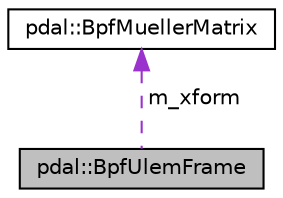 digraph "pdal::BpfUlemFrame"
{
  edge [fontname="Helvetica",fontsize="10",labelfontname="Helvetica",labelfontsize="10"];
  node [fontname="Helvetica",fontsize="10",shape=record];
  Node1 [label="pdal::BpfUlemFrame",height=0.2,width=0.4,color="black", fillcolor="grey75", style="filled", fontcolor="black"];
  Node2 -> Node1 [dir="back",color="darkorchid3",fontsize="10",style="dashed",label=" m_xform" ,fontname="Helvetica"];
  Node2 [label="pdal::BpfMuellerMatrix",height=0.2,width=0.4,color="black", fillcolor="white", style="filled",URL="$structpdal_1_1BpfMuellerMatrix.html"];
}
